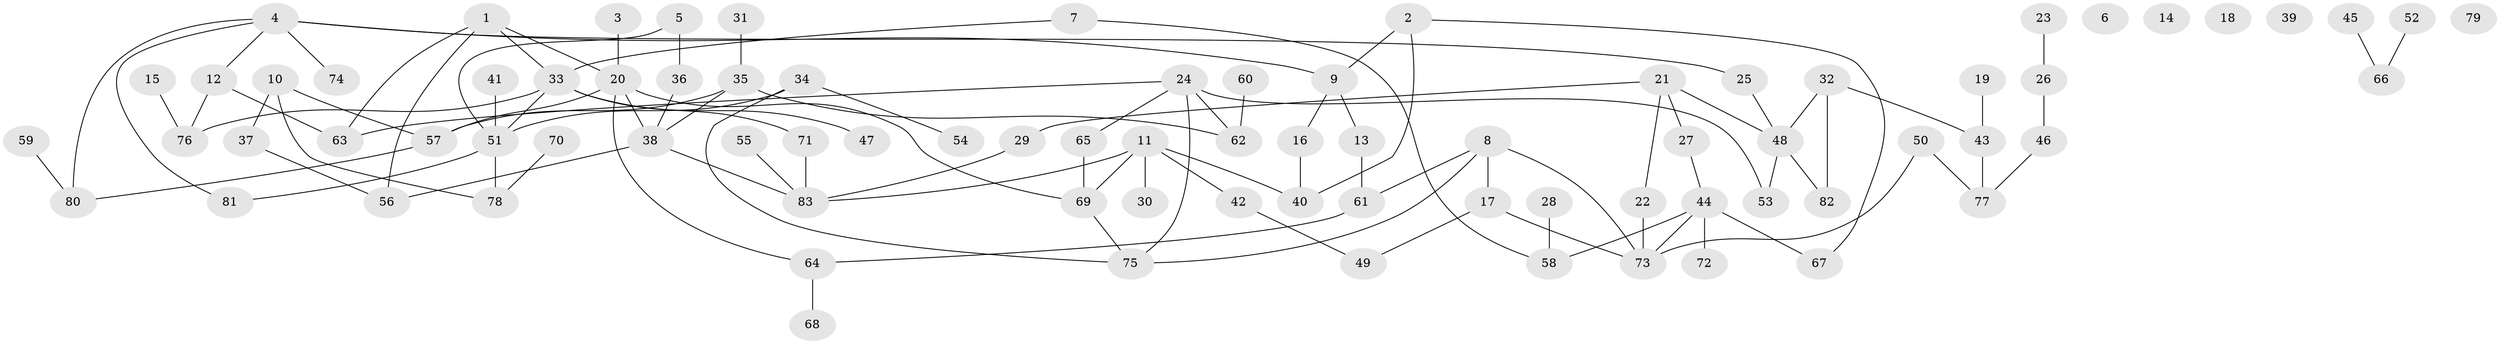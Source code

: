 // Generated by graph-tools (version 1.1) at 2025/13/03/09/25 04:13:01]
// undirected, 83 vertices, 104 edges
graph export_dot {
graph [start="1"]
  node [color=gray90,style=filled];
  1;
  2;
  3;
  4;
  5;
  6;
  7;
  8;
  9;
  10;
  11;
  12;
  13;
  14;
  15;
  16;
  17;
  18;
  19;
  20;
  21;
  22;
  23;
  24;
  25;
  26;
  27;
  28;
  29;
  30;
  31;
  32;
  33;
  34;
  35;
  36;
  37;
  38;
  39;
  40;
  41;
  42;
  43;
  44;
  45;
  46;
  47;
  48;
  49;
  50;
  51;
  52;
  53;
  54;
  55;
  56;
  57;
  58;
  59;
  60;
  61;
  62;
  63;
  64;
  65;
  66;
  67;
  68;
  69;
  70;
  71;
  72;
  73;
  74;
  75;
  76;
  77;
  78;
  79;
  80;
  81;
  82;
  83;
  1 -- 20;
  1 -- 33;
  1 -- 56;
  1 -- 63;
  2 -- 9;
  2 -- 40;
  2 -- 67;
  3 -- 20;
  4 -- 9;
  4 -- 12;
  4 -- 25;
  4 -- 74;
  4 -- 80;
  4 -- 81;
  5 -- 36;
  5 -- 51;
  7 -- 33;
  7 -- 58;
  8 -- 17;
  8 -- 61;
  8 -- 73;
  8 -- 75;
  9 -- 13;
  9 -- 16;
  10 -- 37;
  10 -- 57;
  10 -- 78;
  11 -- 30;
  11 -- 40;
  11 -- 42;
  11 -- 69;
  11 -- 83;
  12 -- 63;
  12 -- 76;
  13 -- 61;
  15 -- 76;
  16 -- 40;
  17 -- 49;
  17 -- 73;
  19 -- 43;
  20 -- 38;
  20 -- 57;
  20 -- 64;
  20 -- 69;
  21 -- 22;
  21 -- 27;
  21 -- 29;
  21 -- 48;
  22 -- 73;
  23 -- 26;
  24 -- 53;
  24 -- 62;
  24 -- 63;
  24 -- 65;
  24 -- 75;
  25 -- 48;
  26 -- 46;
  27 -- 44;
  28 -- 58;
  29 -- 83;
  31 -- 35;
  32 -- 43;
  32 -- 48;
  32 -- 82;
  33 -- 47;
  33 -- 51;
  33 -- 71;
  33 -- 76;
  34 -- 51;
  34 -- 54;
  34 -- 75;
  35 -- 38;
  35 -- 57;
  35 -- 62;
  36 -- 38;
  37 -- 56;
  38 -- 56;
  38 -- 83;
  41 -- 51;
  42 -- 49;
  43 -- 77;
  44 -- 58;
  44 -- 67;
  44 -- 72;
  44 -- 73;
  45 -- 66;
  46 -- 77;
  48 -- 53;
  48 -- 82;
  50 -- 73;
  50 -- 77;
  51 -- 78;
  51 -- 81;
  52 -- 66;
  55 -- 83;
  57 -- 80;
  59 -- 80;
  60 -- 62;
  61 -- 64;
  64 -- 68;
  65 -- 69;
  69 -- 75;
  70 -- 78;
  71 -- 83;
}
